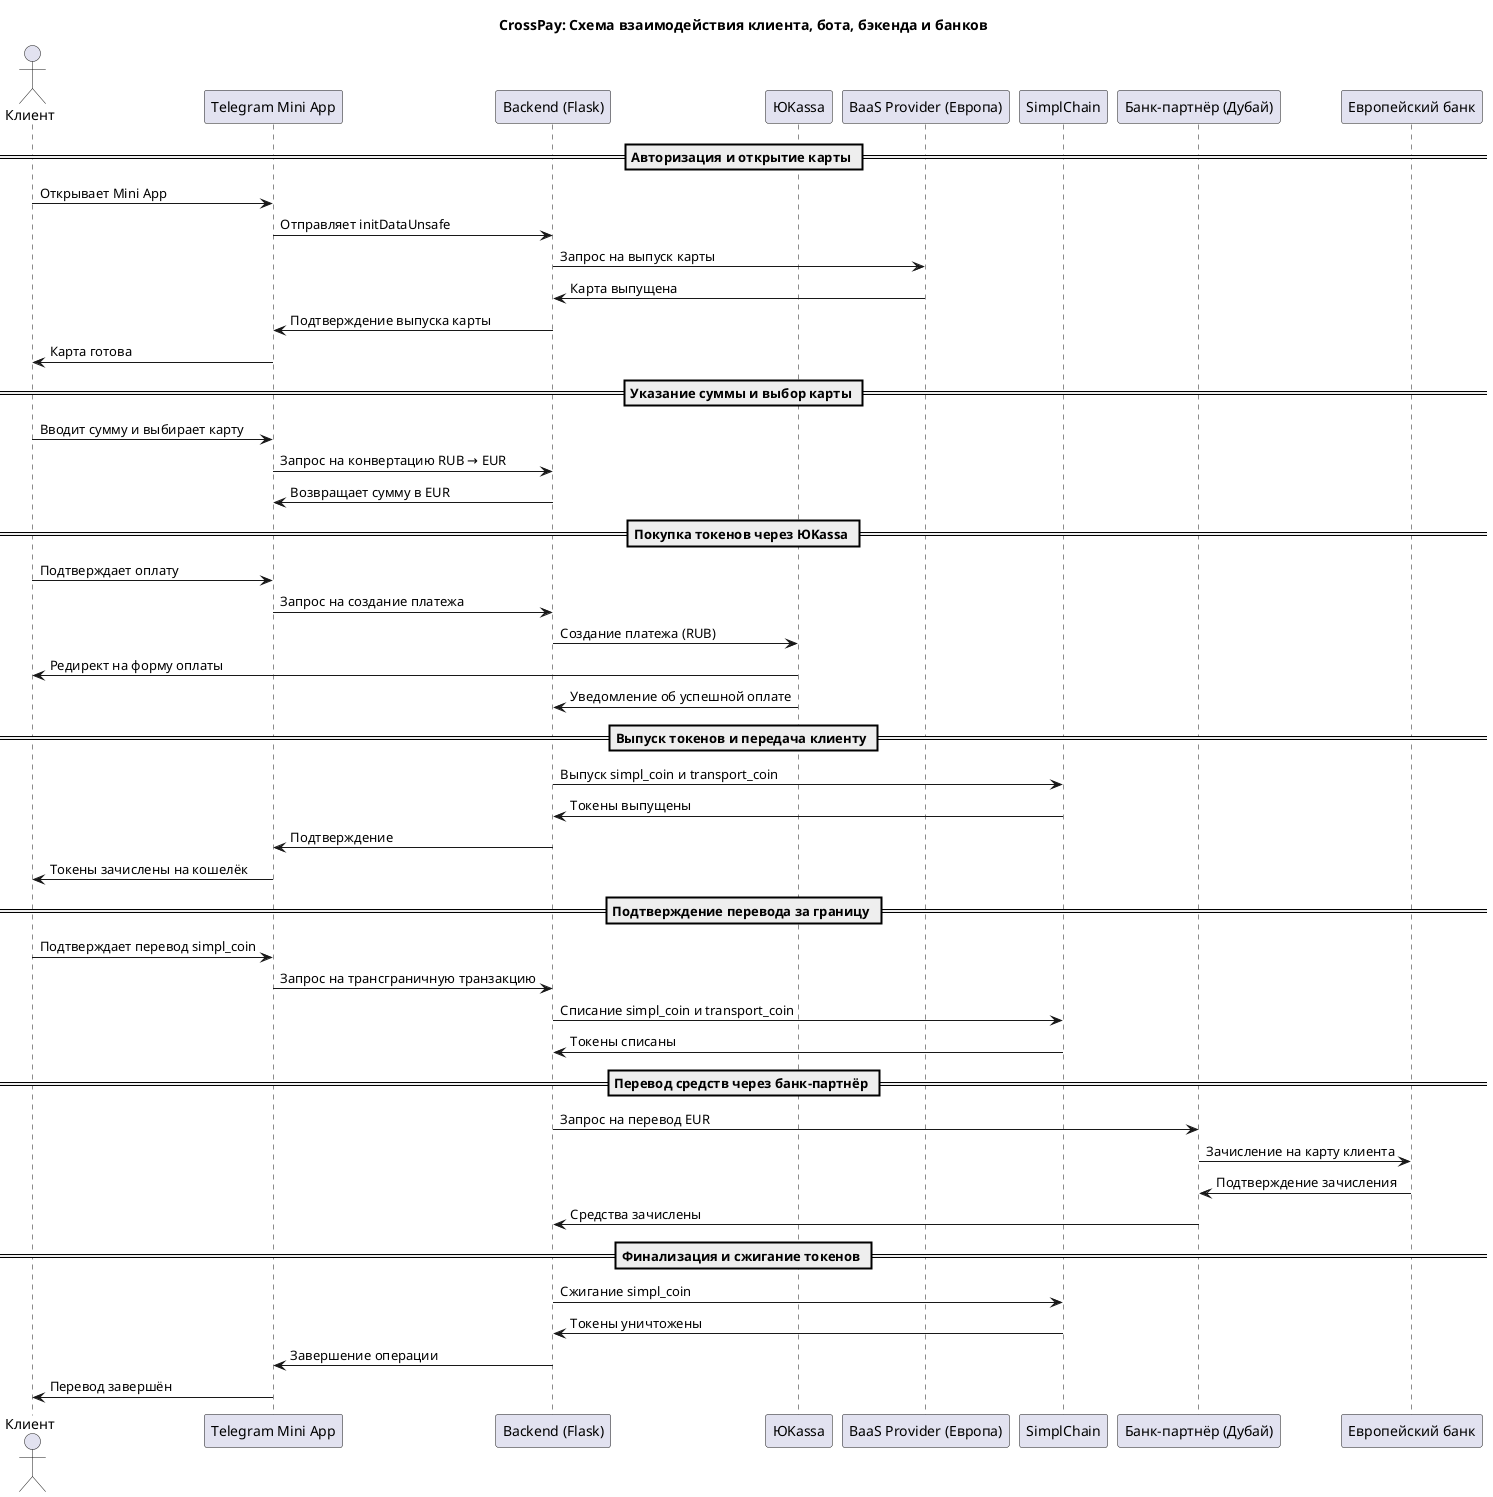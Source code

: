 @startuml

title CrossPay: Схема взаимодействия клиента, бота, бэкенда и банков

actor Клиент
participant "Telegram Mini App" as Бот
participant "Backend (Flask)" as Бэкенд
participant "ЮKassa" as ЮKassa
participant "BaaS Provider (Европа)" as BaaS_Provider
participant "SimplChain" as SimplChain
participant "Банк-партнёр (Дубай)" as Банк_партнёр
participant "Европейский банк" as Европейский_банк

== Авторизация и открытие карты ==
Клиент -> Бот : Открывает Mini App
Бот -> Бэкенд : Отправляет initDataUnsafe
Бэкенд -> BaaS_Provider : Запрос на выпуск карты
BaaS_Provider -> Бэкенд : Карта выпущена
Бэкенд -> Бот : Подтверждение выпуска карты
Бот -> Клиент : Карта готова

== Указание суммы и выбор карты ==
Клиент -> Бот : Вводит сумму и выбирает карту
Бот -> Бэкенд : Запрос на конвертацию RUB → EUR
Бэкенд -> Бот : Возвращает сумму в EUR

== Покупка токенов через ЮKassa ==
Клиент -> Бот : Подтверждает оплату
Бот -> Бэкенд : Запрос на создание платежа
Бэкенд -> ЮKassa : Создание платежа (RUB)
ЮKassa -> Клиент : Редирект на форму оплаты
ЮKassa -> Бэкенд : Уведомление об успешной оплате

== Выпуск токенов и передача клиенту ==
Бэкенд -> SimplChain : Выпуск simpl_coin и transport_coin
SimplChain -> Бэкенд : Токены выпущены
Бэкенд -> Бот : Подтверждение
Бот -> Клиент : Токены зачислены на кошелёк

== Подтверждение перевода за границу ==
Клиент -> Бот : Подтверждает перевод simpl_coin
Бот -> Бэкенд : Запрос на трансграничную транзакцию
Бэкенд -> SimplChain : Списание simpl_coin и transport_coin
SimplChain -> Бэкенд : Токены списаны

== Перевод средств через банк-партнёр ==
Бэкенд -> Банк_партнёр : Запрос на перевод EUR
Банк_партнёр -> Европейский_банк : Зачисление на карту клиента
Европейский_банк -> Банк_партнёр : Подтверждение зачисления
Банк_партнёр -> Бэкенд : Средства зачислены

== Финализация и сжигание токенов ==
Бэкенд -> SimplChain : Сжигание simpl_coin
SimplChain -> Бэкенд : Токены уничтожены
Бэкенд -> Бот : Завершение операции
Бот -> Клиент : Перевод завершён

@enduml

